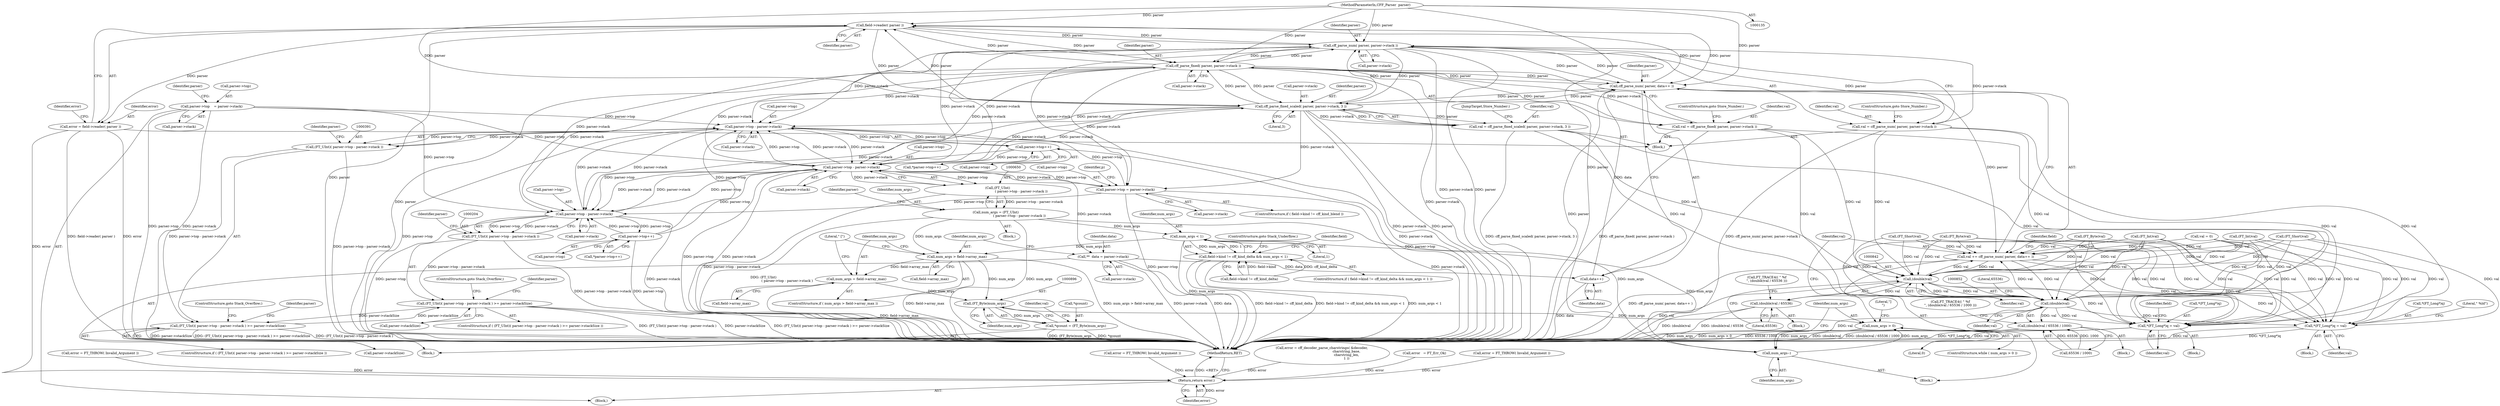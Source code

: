 digraph "1_savannah_beecf80a6deecbaf5d264d4f864451bde4fe98b8@API" {
"1000968" [label="(Call,field->reader( parser ))"];
"1000746" [label="(Call,cff_parse_num( parser, parser->stack ))"];
"1000968" [label="(Call,field->reader( parser ))"];
"1000755" [label="(Call,cff_parse_fixed( parser, parser->stack ))"];
"1000908" [label="(Call,cff_parse_num( parser, data++ ))"];
"1000764" [label="(Call,cff_parse_fixed_scaled( parser, parser->stack, 3 ))"];
"1000136" [label="(MethodParameterIn,CFF_Parser  parser)"];
"1000651" [label="(Call,parser->top - parser->stack)"];
"1000156" [label="(Call,parser->top    = parser->stack)"];
"1000981" [label="(Call,parser->top = parser->stack)"];
"1000218" [label="(Call,parser->top++)"];
"1000205" [label="(Call,parser->top - parser->stack)"];
"1000405" [label="(Call,parser->top++)"];
"1000392" [label="(Call,parser->top - parser->stack)"];
"1000910" [label="(Call,data++)"];
"1000874" [label="(Call,**  data = parser->stack)"];
"1000203" [label="(Call,(FT_UInt)( parser->top - parser->stack ))"];
"1000202" [label="(Call,(FT_UInt)( parser->top - parser->stack ) >= parser->stackSize)"];
"1000389" [label="(Call,(FT_UInt)( parser->top - parser->stack ) >= parser->stackSize)"];
"1000390" [label="(Call,(FT_UInt)( parser->top - parser->stack ))"];
"1000649" [label="(Call,(FT_UInt)\n                                             ( parser->top - parser->stack ))"];
"1000647" [label="(Call,num_args = (FT_UInt)\n                                             ( parser->top - parser->stack ))"];
"1000732" [label="(Call,num_args < 1)"];
"1000726" [label="(Call,field->kind != cff_kind_delta && num_args < 1)"];
"1000880" [label="(Call,num_args > field->array_max)"];
"1000885" [label="(Call,num_args = field->array_max)"];
"1000895" [label="(Call,(FT_Byte)num_args)"];
"1000892" [label="(Call,*qcount = (FT_Byte)num_args)"];
"1000902" [label="(Call,num_args > 0)"];
"1000960" [label="(Call,num_args--)"];
"1000753" [label="(Call,val = cff_parse_fixed( parser, parser->stack ))"];
"1000804" [label="(Call,*(FT_Long*)q = val)"];
"1000841" [label="(Call,(double)val)"];
"1000840" [label="(Call,(double)val / 65536)"];
"1000851" [label="(Call,(double)val)"];
"1000850" [label="(Call,(double)val / 65536 / 1000)"];
"1000906" [label="(Call,val += cff_parse_num( parser, data++ ))"];
"1000945" [label="(Call,*(FT_Long*)q = val)"];
"1000762" [label="(Call,val = cff_parse_fixed_scaled( parser, parser->stack, 3 ))"];
"1000966" [label="(Call,error = field->reader( parser ))"];
"1000991" [label="(Return,return error;)"];
"1000744" [label="(Call,val = cff_parse_num( parser, parser->stack ))"];
"1000841" [label="(Call,(double)val)"];
"1000764" [label="(Call,cff_parse_fixed_scaled( parser, parser->stack, 3 ))"];
"1000895" [label="(Call,(FT_Byte)num_args)"];
"1000874" [label="(Call,**  data = parser->stack)"];
"1000762" [label="(Call,val = cff_parse_fixed_scaled( parser, parser->stack, 3 ))"];
"1000769" [label="(Literal,3)"];
"1000809" [label="(Identifier,val)"];
"1000763" [label="(Identifier,val)"];
"1000971" [label="(Identifier,error)"];
"1000756" [label="(Identifier,parser)"];
"1000851" [label="(Call,(double)val)"];
"1000734" [label="(Literal,1)"];
"1000404" [label="(Call,*parser->top++)"];
"1000994" [label="(Call,error = FT_THROW( Invalid_Argument ))"];
"1000904" [label="(Literal,0)"];
"1000966" [label="(Call,error = field->reader( parser ))"];
"1000748" [label="(Call,parser->stack)"];
"1000963" [label="(Literal,\"]\n\")"];
"1000905" [label="(Block,)"];
"1000212" [label="(Call,parser->stackSize)"];
"1001000" [label="(Call,error = FT_THROW( Invalid_Argument ))"];
"1000886" [label="(Identifier,num_args)"];
"1000157" [label="(Call,parser->top)"];
"1000940" [label="(Call,(FT_Int)val)"];
"1000875" [label="(Identifier,data)"];
"1000760" [label="(ControlStructure,goto Store_Number;)"];
"1000902" [label="(Call,num_args > 0)"];
"1000804" [label="(Call,*(FT_Long*)q = val)"];
"1000882" [label="(Call,field->array_max)"];
"1000219" [label="(Call,parser->top)"];
"1000837" [label="(Call,FT_TRACE4(( \" %f\n\", (double)val / 65536 )))"];
"1000946" [label="(Call,*(FT_Long*)q)"];
"1000885" [label="(Call,num_args = field->array_max)"];
"1000860" [label="(Block,)"];
"1000755" [label="(Call,cff_parse_fixed( parser, parser->stack ))"];
"1001011" [label="(MethodReturn,RET)"];
"1000393" [label="(Call,parser->top)"];
"1000753" [label="(Call,val = cff_parse_fixed( parser, parser->stack ))"];
"1000757" [label="(Call,parser->stack)"];
"1000992" [label="(Identifier,error)"];
"1000205" [label="(Call,parser->top - parser->stack)"];
"1000649" [label="(Call,(FT_UInt)\n                                             ( parser->top - parser->stack ))"];
"1000407" [label="(Identifier,parser)"];
"1000790" [label="(Call,(FT_Short)val)"];
"1000766" [label="(Call,parser->stack)"];
"1000805" [label="(Call,*(FT_Long*)q)"];
"1000203" [label="(Call,(FT_UInt)( parser->top - parser->stack ))"];
"1000732" [label="(Call,num_args < 1)"];
"1001006" [label="(Call,error = FT_THROW( Invalid_Argument ))"];
"1000981" [label="(Call,parser->top = parser->stack)"];
"1000982" [label="(Call,parser->top)"];
"1000406" [label="(Call,parser->top)"];
"1000202" [label="(Call,(FT_UInt)( parser->top - parser->stack ) >= parser->stackSize)"];
"1000644" [label="(Block,)"];
"1000901" [label="(ControlStructure,while ( num_args > 0 ))"];
"1000770" [label="(JumpTarget,Store_Number:)"];
"1000961" [label="(Identifier,num_args)"];
"1000727" [label="(Call,field->kind != cff_kind_delta)"];
"1000945" [label="(Call,*(FT_Long*)q = val)"];
"1000910" [label="(Call,data++)"];
"1000392" [label="(Call,parser->top - parser->stack)"];
"1000389" [label="(Call,(FT_UInt)( parser->top - parser->stack ) >= parser->stackSize)"];
"1000914" [label="(Identifier,field)"];
"1000879" [label="(ControlStructure,if ( num_args > field->array_max ))"];
"1000139" [label="(Block,)"];
"1000843" [label="(Identifier,val)"];
"1000880" [label="(Call,num_args > field->array_max)"];
"1000898" [label="(Call,val = 0)"];
"1000881" [label="(Identifier,num_args)"];
"1000847" [label="(Call,FT_TRACE4(( \" %f\n\", (double)val / 65536 / 1000 )))"];
"1000662" [label="(Identifier,parser)"];
"1000853" [label="(Identifier,val)"];
"1000775" [label="(Block,)"];
"1000781" [label="(Call,(FT_Byte)val)"];
"1000891" [label="(Literal,\" [\")"];
"1000647" [label="(Call,num_args = (FT_UInt)\n                                             ( parser->top - parser->stack ))"];
"1000213" [label="(Identifier,parser)"];
"1000751" [label="(ControlStructure,goto Store_Number;)"];
"1000907" [label="(Identifier,val)"];
"1000897" [label="(Identifier,num_args)"];
"1000906" [label="(Call,val += cff_parse_num( parser, data++ ))"];
"1000967" [label="(Identifier,error)"];
"1000745" [label="(Identifier,val)"];
"1000991" [label="(Return,return error;)"];
"1000400" [label="(Identifier,parser)"];
"1000215" [label="(ControlStructure,goto Stack_Overflow;)"];
"1000909" [label="(Identifier,parser)"];
"1000651" [label="(Call,parser->top - parser->stack)"];
"1000975" [label="(ControlStructure,if ( field->kind != cff_kind_blend ))"];
"1000652" [label="(Call,parser->top)"];
"1000899" [label="(Identifier,val)"];
"1000968" [label="(Call,field->reader( parser ))"];
"1000217" [label="(Call,*parser->top++)"];
"1000876" [label="(Call,parser->stack)"];
"1000893" [label="(Call,*qcount)"];
"1000220" [label="(Identifier,parser)"];
"1000201" [label="(ControlStructure,if ( (FT_UInt)( parser->top - parser->stack ) >= parser->stackSize ))"];
"1000733" [label="(Identifier,num_args)"];
"1000725" [label="(ControlStructure,if ( field->kind != cff_kind_delta && num_args < 1 ))"];
"1000399" [label="(Call,parser->stackSize)"];
"1000390" [label="(Call,(FT_UInt)( parser->top - parser->stack ))"];
"1000855" [label="(Literal,65536)"];
"1000746" [label="(Call,cff_parse_num( parser, parser->stack ))"];
"1000165" [label="(Identifier,parser)"];
"1000655" [label="(Call,parser->stack)"];
"1000953" [label="(Literal,\" %ld\")"];
"1000648" [label="(Identifier,num_args)"];
"1000850" [label="(Call,(double)val / 65536 / 1000)"];
"1000726" [label="(Call,field->kind != cff_kind_delta && num_args < 1)"];
"1000747" [label="(Identifier,parser)"];
"1000985" [label="(Call,parser->stack)"];
"1000388" [label="(ControlStructure,if ( (FT_UInt)( parser->top - parser->stack ) >= parser->stackSize ))"];
"1000218" [label="(Call,parser->top++)"];
"1000854" [label="(Call,65536 / 1000)"];
"1000206" [label="(Call,parser->top)"];
"1000160" [label="(Call,parser->stack)"];
"1000735" [label="(ControlStructure,goto Stack_Underflow;)"];
"1000960" [label="(Call,num_args--)"];
"1000838" [label="(Block,)"];
"1000754" [label="(Identifier,val)"];
"1000765" [label="(Identifier,parser)"];
"1000969" [label="(Identifier,parser)"];
"1000361" [label="(Call,error = cff_decoder_parse_charstrings( &decoder,\n                                               charstring_base,\n                                               charstring_len,\n                                               1 ))"];
"1000209" [label="(Call,parser->stack)"];
"1000916" [label="(Block,)"];
"1000738" [label="(Identifier,field)"];
"1000908" [label="(Call,cff_parse_num( parser, data++ ))"];
"1000136" [label="(MethodParameterIn,CFF_Parser  parser)"];
"1000844" [label="(Literal,65536)"];
"1000799" [label="(Call,(FT_Int)val)"];
"1000887" [label="(Call,field->array_max)"];
"1000840" [label="(Call,(double)val / 65536)"];
"1000848" [label="(Block,)"];
"1000396" [label="(Call,parser->stack)"];
"1000744" [label="(Call,val = cff_parse_num( parser, parser->stack ))"];
"1000402" [label="(ControlStructure,goto Stack_Overflow;)"];
"1000931" [label="(Call,(FT_Short)val)"];
"1000950" [label="(Identifier,val)"];
"1000989" [label="(Identifier,p)"];
"1000156" [label="(Call,parser->top    = parser->stack)"];
"1000911" [label="(Identifier,data)"];
"1000812" [label="(Identifier,field)"];
"1000922" [label="(Call,(FT_Byte)val)"];
"1000405" [label="(Call,parser->top++)"];
"1000892" [label="(Call,*qcount = (FT_Byte)num_args)"];
"1000740" [label="(Block,)"];
"1000903" [label="(Identifier,num_args)"];
"1000145" [label="(Call,error   = FT_Err_Ok)"];
"1000968" -> "1000966"  [label="AST: "];
"1000968" -> "1000969"  [label="CFG: "];
"1000969" -> "1000968"  [label="AST: "];
"1000966" -> "1000968"  [label="CFG: "];
"1000968" -> "1001011"  [label="DDG: parser"];
"1000968" -> "1000746"  [label="DDG: parser"];
"1000968" -> "1000755"  [label="DDG: parser"];
"1000968" -> "1000764"  [label="DDG: parser"];
"1000968" -> "1000908"  [label="DDG: parser"];
"1000968" -> "1000966"  [label="DDG: parser"];
"1000746" -> "1000968"  [label="DDG: parser"];
"1000755" -> "1000968"  [label="DDG: parser"];
"1000908" -> "1000968"  [label="DDG: parser"];
"1000764" -> "1000968"  [label="DDG: parser"];
"1000136" -> "1000968"  [label="DDG: parser"];
"1000746" -> "1000744"  [label="AST: "];
"1000746" -> "1000748"  [label="CFG: "];
"1000747" -> "1000746"  [label="AST: "];
"1000748" -> "1000746"  [label="AST: "];
"1000744" -> "1000746"  [label="CFG: "];
"1000746" -> "1001011"  [label="DDG: parser->stack"];
"1000746" -> "1001011"  [label="DDG: parser"];
"1000746" -> "1000205"  [label="DDG: parser->stack"];
"1000746" -> "1000392"  [label="DDG: parser->stack"];
"1000746" -> "1000651"  [label="DDG: parser->stack"];
"1000746" -> "1000744"  [label="DDG: parser"];
"1000746" -> "1000744"  [label="DDG: parser->stack"];
"1000755" -> "1000746"  [label="DDG: parser"];
"1000908" -> "1000746"  [label="DDG: parser"];
"1000764" -> "1000746"  [label="DDG: parser"];
"1000136" -> "1000746"  [label="DDG: parser"];
"1000651" -> "1000746"  [label="DDG: parser->stack"];
"1000746" -> "1000755"  [label="DDG: parser"];
"1000746" -> "1000764"  [label="DDG: parser"];
"1000746" -> "1000908"  [label="DDG: parser"];
"1000746" -> "1000981"  [label="DDG: parser->stack"];
"1000755" -> "1000753"  [label="AST: "];
"1000755" -> "1000757"  [label="CFG: "];
"1000756" -> "1000755"  [label="AST: "];
"1000757" -> "1000755"  [label="AST: "];
"1000753" -> "1000755"  [label="CFG: "];
"1000755" -> "1001011"  [label="DDG: parser->stack"];
"1000755" -> "1001011"  [label="DDG: parser"];
"1000755" -> "1000205"  [label="DDG: parser->stack"];
"1000755" -> "1000392"  [label="DDG: parser->stack"];
"1000755" -> "1000651"  [label="DDG: parser->stack"];
"1000755" -> "1000753"  [label="DDG: parser"];
"1000755" -> "1000753"  [label="DDG: parser->stack"];
"1000908" -> "1000755"  [label="DDG: parser"];
"1000764" -> "1000755"  [label="DDG: parser"];
"1000136" -> "1000755"  [label="DDG: parser"];
"1000651" -> "1000755"  [label="DDG: parser->stack"];
"1000755" -> "1000764"  [label="DDG: parser"];
"1000755" -> "1000908"  [label="DDG: parser"];
"1000755" -> "1000981"  [label="DDG: parser->stack"];
"1000908" -> "1000906"  [label="AST: "];
"1000908" -> "1000910"  [label="CFG: "];
"1000909" -> "1000908"  [label="AST: "];
"1000910" -> "1000908"  [label="AST: "];
"1000906" -> "1000908"  [label="CFG: "];
"1000908" -> "1001011"  [label="DDG: parser"];
"1000908" -> "1000764"  [label="DDG: parser"];
"1000908" -> "1000906"  [label="DDG: parser"];
"1000764" -> "1000908"  [label="DDG: parser"];
"1000136" -> "1000908"  [label="DDG: parser"];
"1000910" -> "1000908"  [label="DDG: data"];
"1000764" -> "1000762"  [label="AST: "];
"1000764" -> "1000769"  [label="CFG: "];
"1000765" -> "1000764"  [label="AST: "];
"1000766" -> "1000764"  [label="AST: "];
"1000769" -> "1000764"  [label="AST: "];
"1000762" -> "1000764"  [label="CFG: "];
"1000764" -> "1001011"  [label="DDG: parser->stack"];
"1000764" -> "1001011"  [label="DDG: parser"];
"1000764" -> "1000205"  [label="DDG: parser->stack"];
"1000764" -> "1000392"  [label="DDG: parser->stack"];
"1000764" -> "1000651"  [label="DDG: parser->stack"];
"1000764" -> "1000762"  [label="DDG: parser"];
"1000764" -> "1000762"  [label="DDG: parser->stack"];
"1000764" -> "1000762"  [label="DDG: 3"];
"1000136" -> "1000764"  [label="DDG: parser"];
"1000651" -> "1000764"  [label="DDG: parser->stack"];
"1000764" -> "1000981"  [label="DDG: parser->stack"];
"1000136" -> "1000135"  [label="AST: "];
"1000136" -> "1001011"  [label="DDG: parser"];
"1000651" -> "1000649"  [label="AST: "];
"1000651" -> "1000655"  [label="CFG: "];
"1000652" -> "1000651"  [label="AST: "];
"1000655" -> "1000651"  [label="AST: "];
"1000649" -> "1000651"  [label="CFG: "];
"1000651" -> "1001011"  [label="DDG: parser->stack"];
"1000651" -> "1001011"  [label="DDG: parser->top"];
"1000651" -> "1000205"  [label="DDG: parser->top"];
"1000651" -> "1000205"  [label="DDG: parser->stack"];
"1000651" -> "1000392"  [label="DDG: parser->top"];
"1000651" -> "1000392"  [label="DDG: parser->stack"];
"1000651" -> "1000649"  [label="DDG: parser->top"];
"1000651" -> "1000649"  [label="DDG: parser->stack"];
"1000156" -> "1000651"  [label="DDG: parser->top"];
"1000981" -> "1000651"  [label="DDG: parser->top"];
"1000218" -> "1000651"  [label="DDG: parser->top"];
"1000405" -> "1000651"  [label="DDG: parser->top"];
"1000392" -> "1000651"  [label="DDG: parser->stack"];
"1000205" -> "1000651"  [label="DDG: parser->stack"];
"1000651" -> "1000874"  [label="DDG: parser->stack"];
"1000651" -> "1000981"  [label="DDG: parser->stack"];
"1000156" -> "1000139"  [label="AST: "];
"1000156" -> "1000160"  [label="CFG: "];
"1000157" -> "1000156"  [label="AST: "];
"1000160" -> "1000156"  [label="AST: "];
"1000165" -> "1000156"  [label="CFG: "];
"1000156" -> "1001011"  [label="DDG: parser->top"];
"1000156" -> "1001011"  [label="DDG: parser->stack"];
"1000156" -> "1000205"  [label="DDG: parser->top"];
"1000156" -> "1000392"  [label="DDG: parser->top"];
"1000981" -> "1000975"  [label="AST: "];
"1000981" -> "1000985"  [label="CFG: "];
"1000982" -> "1000981"  [label="AST: "];
"1000985" -> "1000981"  [label="AST: "];
"1000989" -> "1000981"  [label="CFG: "];
"1000981" -> "1001011"  [label="DDG: parser->top"];
"1000981" -> "1001011"  [label="DDG: parser->stack"];
"1000981" -> "1000205"  [label="DDG: parser->top"];
"1000981" -> "1000392"  [label="DDG: parser->top"];
"1000218" -> "1000217"  [label="AST: "];
"1000218" -> "1000219"  [label="CFG: "];
"1000219" -> "1000218"  [label="AST: "];
"1000217" -> "1000218"  [label="CFG: "];
"1000218" -> "1001011"  [label="DDG: parser->top"];
"1000218" -> "1000205"  [label="DDG: parser->top"];
"1000205" -> "1000218"  [label="DDG: parser->top"];
"1000218" -> "1000392"  [label="DDG: parser->top"];
"1000205" -> "1000203"  [label="AST: "];
"1000205" -> "1000209"  [label="CFG: "];
"1000206" -> "1000205"  [label="AST: "];
"1000209" -> "1000205"  [label="AST: "];
"1000203" -> "1000205"  [label="CFG: "];
"1000205" -> "1001011"  [label="DDG: parser->stack"];
"1000205" -> "1001011"  [label="DDG: parser->top"];
"1000205" -> "1000203"  [label="DDG: parser->top"];
"1000205" -> "1000203"  [label="DDG: parser->stack"];
"1000405" -> "1000205"  [label="DDG: parser->top"];
"1000392" -> "1000205"  [label="DDG: parser->stack"];
"1000205" -> "1000392"  [label="DDG: parser->stack"];
"1000405" -> "1000404"  [label="AST: "];
"1000405" -> "1000406"  [label="CFG: "];
"1000406" -> "1000405"  [label="AST: "];
"1000404" -> "1000405"  [label="CFG: "];
"1000405" -> "1001011"  [label="DDG: parser->top"];
"1000405" -> "1000392"  [label="DDG: parser->top"];
"1000392" -> "1000405"  [label="DDG: parser->top"];
"1000392" -> "1000390"  [label="AST: "];
"1000392" -> "1000396"  [label="CFG: "];
"1000393" -> "1000392"  [label="AST: "];
"1000396" -> "1000392"  [label="AST: "];
"1000390" -> "1000392"  [label="CFG: "];
"1000392" -> "1001011"  [label="DDG: parser->stack"];
"1000392" -> "1001011"  [label="DDG: parser->top"];
"1000392" -> "1000390"  [label="DDG: parser->top"];
"1000392" -> "1000390"  [label="DDG: parser->stack"];
"1000910" -> "1000911"  [label="CFG: "];
"1000911" -> "1000910"  [label="AST: "];
"1000910" -> "1001011"  [label="DDG: data"];
"1000874" -> "1000910"  [label="DDG: data"];
"1000874" -> "1000860"  [label="AST: "];
"1000874" -> "1000876"  [label="CFG: "];
"1000875" -> "1000874"  [label="AST: "];
"1000876" -> "1000874"  [label="AST: "];
"1000881" -> "1000874"  [label="CFG: "];
"1000874" -> "1001011"  [label="DDG: parser->stack"];
"1000874" -> "1001011"  [label="DDG: data"];
"1000203" -> "1000202"  [label="AST: "];
"1000204" -> "1000203"  [label="AST: "];
"1000213" -> "1000203"  [label="CFG: "];
"1000203" -> "1001011"  [label="DDG: parser->top - parser->stack"];
"1000203" -> "1000202"  [label="DDG: parser->top - parser->stack"];
"1000202" -> "1000201"  [label="AST: "];
"1000202" -> "1000212"  [label="CFG: "];
"1000212" -> "1000202"  [label="AST: "];
"1000215" -> "1000202"  [label="CFG: "];
"1000220" -> "1000202"  [label="CFG: "];
"1000202" -> "1001011"  [label="DDG: (FT_UInt)( parser->top - parser->stack )"];
"1000202" -> "1001011"  [label="DDG: parser->stackSize"];
"1000202" -> "1001011"  [label="DDG: (FT_UInt)( parser->top - parser->stack ) >= parser->stackSize"];
"1000389" -> "1000202"  [label="DDG: parser->stackSize"];
"1000202" -> "1000389"  [label="DDG: parser->stackSize"];
"1000389" -> "1000388"  [label="AST: "];
"1000389" -> "1000399"  [label="CFG: "];
"1000390" -> "1000389"  [label="AST: "];
"1000399" -> "1000389"  [label="AST: "];
"1000402" -> "1000389"  [label="CFG: "];
"1000407" -> "1000389"  [label="CFG: "];
"1000389" -> "1001011"  [label="DDG: (FT_UInt)( parser->top - parser->stack ) >= parser->stackSize"];
"1000389" -> "1001011"  [label="DDG: (FT_UInt)( parser->top - parser->stack )"];
"1000389" -> "1001011"  [label="DDG: parser->stackSize"];
"1000390" -> "1000389"  [label="DDG: parser->top - parser->stack"];
"1000391" -> "1000390"  [label="AST: "];
"1000400" -> "1000390"  [label="CFG: "];
"1000390" -> "1001011"  [label="DDG: parser->top - parser->stack"];
"1000649" -> "1000647"  [label="AST: "];
"1000650" -> "1000649"  [label="AST: "];
"1000647" -> "1000649"  [label="CFG: "];
"1000649" -> "1001011"  [label="DDG: parser->top - parser->stack"];
"1000649" -> "1000647"  [label="DDG: parser->top - parser->stack"];
"1000647" -> "1000644"  [label="AST: "];
"1000648" -> "1000647"  [label="AST: "];
"1000662" -> "1000647"  [label="CFG: "];
"1000647" -> "1001011"  [label="DDG: num_args"];
"1000647" -> "1001011"  [label="DDG: (FT_UInt)\n                                             ( parser->top - parser->stack )"];
"1000647" -> "1000732"  [label="DDG: num_args"];
"1000647" -> "1000880"  [label="DDG: num_args"];
"1000647" -> "1000960"  [label="DDG: num_args"];
"1000732" -> "1000726"  [label="AST: "];
"1000732" -> "1000734"  [label="CFG: "];
"1000733" -> "1000732"  [label="AST: "];
"1000734" -> "1000732"  [label="AST: "];
"1000726" -> "1000732"  [label="CFG: "];
"1000732" -> "1001011"  [label="DDG: num_args"];
"1000732" -> "1000726"  [label="DDG: num_args"];
"1000732" -> "1000726"  [label="DDG: 1"];
"1000732" -> "1000880"  [label="DDG: num_args"];
"1000732" -> "1000960"  [label="DDG: num_args"];
"1000726" -> "1000725"  [label="AST: "];
"1000726" -> "1000727"  [label="CFG: "];
"1000727" -> "1000726"  [label="AST: "];
"1000735" -> "1000726"  [label="CFG: "];
"1000738" -> "1000726"  [label="CFG: "];
"1000726" -> "1001011"  [label="DDG: field->kind != cff_kind_delta"];
"1000726" -> "1001011"  [label="DDG: field->kind != cff_kind_delta && num_args < 1"];
"1000726" -> "1001011"  [label="DDG: num_args < 1"];
"1000727" -> "1000726"  [label="DDG: field->kind"];
"1000727" -> "1000726"  [label="DDG: cff_kind_delta"];
"1000880" -> "1000879"  [label="AST: "];
"1000880" -> "1000882"  [label="CFG: "];
"1000881" -> "1000880"  [label="AST: "];
"1000882" -> "1000880"  [label="AST: "];
"1000886" -> "1000880"  [label="CFG: "];
"1000891" -> "1000880"  [label="CFG: "];
"1000880" -> "1001011"  [label="DDG: field->array_max"];
"1000880" -> "1001011"  [label="DDG: num_args > field->array_max"];
"1000880" -> "1000885"  [label="DDG: field->array_max"];
"1000880" -> "1000895"  [label="DDG: num_args"];
"1000885" -> "1000879"  [label="AST: "];
"1000885" -> "1000887"  [label="CFG: "];
"1000886" -> "1000885"  [label="AST: "];
"1000887" -> "1000885"  [label="AST: "];
"1000891" -> "1000885"  [label="CFG: "];
"1000885" -> "1001011"  [label="DDG: field->array_max"];
"1000885" -> "1000895"  [label="DDG: num_args"];
"1000895" -> "1000892"  [label="AST: "];
"1000895" -> "1000897"  [label="CFG: "];
"1000896" -> "1000895"  [label="AST: "];
"1000897" -> "1000895"  [label="AST: "];
"1000892" -> "1000895"  [label="CFG: "];
"1000895" -> "1000892"  [label="DDG: num_args"];
"1000895" -> "1000902"  [label="DDG: num_args"];
"1000892" -> "1000860"  [label="AST: "];
"1000893" -> "1000892"  [label="AST: "];
"1000899" -> "1000892"  [label="CFG: "];
"1000892" -> "1001011"  [label="DDG: *qcount"];
"1000892" -> "1001011"  [label="DDG: (FT_Byte)num_args"];
"1000902" -> "1000901"  [label="AST: "];
"1000902" -> "1000904"  [label="CFG: "];
"1000903" -> "1000902"  [label="AST: "];
"1000904" -> "1000902"  [label="AST: "];
"1000907" -> "1000902"  [label="CFG: "];
"1000963" -> "1000902"  [label="CFG: "];
"1000902" -> "1001011"  [label="DDG: num_args"];
"1000902" -> "1001011"  [label="DDG: num_args > 0"];
"1000960" -> "1000902"  [label="DDG: num_args"];
"1000902" -> "1000960"  [label="DDG: num_args"];
"1000960" -> "1000905"  [label="AST: "];
"1000960" -> "1000961"  [label="CFG: "];
"1000961" -> "1000960"  [label="AST: "];
"1000903" -> "1000960"  [label="CFG: "];
"1000753" -> "1000740"  [label="AST: "];
"1000754" -> "1000753"  [label="AST: "];
"1000760" -> "1000753"  [label="CFG: "];
"1000753" -> "1001011"  [label="DDG: cff_parse_fixed( parser, parser->stack )"];
"1000753" -> "1000804"  [label="DDG: val"];
"1000753" -> "1000841"  [label="DDG: val"];
"1000753" -> "1000851"  [label="DDG: val"];
"1000804" -> "1000775"  [label="AST: "];
"1000804" -> "1000809"  [label="CFG: "];
"1000805" -> "1000804"  [label="AST: "];
"1000809" -> "1000804"  [label="AST: "];
"1000812" -> "1000804"  [label="CFG: "];
"1000804" -> "1001011"  [label="DDG: *(FT_Long*)q"];
"1000804" -> "1001011"  [label="DDG: val"];
"1000851" -> "1000804"  [label="DDG: val"];
"1000744" -> "1000804"  [label="DDG: val"];
"1000931" -> "1000804"  [label="DDG: val"];
"1000762" -> "1000804"  [label="DDG: val"];
"1000799" -> "1000804"  [label="DDG: val"];
"1000922" -> "1000804"  [label="DDG: val"];
"1000790" -> "1000804"  [label="DDG: val"];
"1000841" -> "1000804"  [label="DDG: val"];
"1000898" -> "1000804"  [label="DDG: val"];
"1000940" -> "1000804"  [label="DDG: val"];
"1000781" -> "1000804"  [label="DDG: val"];
"1000906" -> "1000804"  [label="DDG: val"];
"1000841" -> "1000840"  [label="AST: "];
"1000841" -> "1000843"  [label="CFG: "];
"1000842" -> "1000841"  [label="AST: "];
"1000843" -> "1000841"  [label="AST: "];
"1000844" -> "1000841"  [label="CFG: "];
"1000841" -> "1001011"  [label="DDG: val"];
"1000841" -> "1000840"  [label="DDG: val"];
"1000790" -> "1000841"  [label="DDG: val"];
"1000851" -> "1000841"  [label="DDG: val"];
"1000931" -> "1000841"  [label="DDG: val"];
"1000799" -> "1000841"  [label="DDG: val"];
"1000922" -> "1000841"  [label="DDG: val"];
"1000898" -> "1000841"  [label="DDG: val"];
"1000940" -> "1000841"  [label="DDG: val"];
"1000781" -> "1000841"  [label="DDG: val"];
"1000906" -> "1000841"  [label="DDG: val"];
"1000744" -> "1000841"  [label="DDG: val"];
"1000762" -> "1000841"  [label="DDG: val"];
"1000841" -> "1000851"  [label="DDG: val"];
"1000841" -> "1000906"  [label="DDG: val"];
"1000841" -> "1000945"  [label="DDG: val"];
"1000840" -> "1000838"  [label="AST: "];
"1000840" -> "1000844"  [label="CFG: "];
"1000844" -> "1000840"  [label="AST: "];
"1000837" -> "1000840"  [label="CFG: "];
"1000840" -> "1001011"  [label="DDG: (double)val / 65536"];
"1000840" -> "1001011"  [label="DDG: (double)val"];
"1000851" -> "1000850"  [label="AST: "];
"1000851" -> "1000853"  [label="CFG: "];
"1000852" -> "1000851"  [label="AST: "];
"1000853" -> "1000851"  [label="AST: "];
"1000855" -> "1000851"  [label="CFG: "];
"1000851" -> "1001011"  [label="DDG: val"];
"1000851" -> "1000850"  [label="DDG: val"];
"1000790" -> "1000851"  [label="DDG: val"];
"1000931" -> "1000851"  [label="DDG: val"];
"1000799" -> "1000851"  [label="DDG: val"];
"1000922" -> "1000851"  [label="DDG: val"];
"1000898" -> "1000851"  [label="DDG: val"];
"1000940" -> "1000851"  [label="DDG: val"];
"1000781" -> "1000851"  [label="DDG: val"];
"1000906" -> "1000851"  [label="DDG: val"];
"1000744" -> "1000851"  [label="DDG: val"];
"1000762" -> "1000851"  [label="DDG: val"];
"1000851" -> "1000906"  [label="DDG: val"];
"1000851" -> "1000945"  [label="DDG: val"];
"1000850" -> "1000848"  [label="AST: "];
"1000850" -> "1000854"  [label="CFG: "];
"1000854" -> "1000850"  [label="AST: "];
"1000847" -> "1000850"  [label="CFG: "];
"1000850" -> "1001011"  [label="DDG: (double)val"];
"1000850" -> "1001011"  [label="DDG: (double)val / 65536 / 1000"];
"1000850" -> "1001011"  [label="DDG: 65536 / 1000"];
"1000854" -> "1000850"  [label="DDG: 65536"];
"1000854" -> "1000850"  [label="DDG: 1000"];
"1000906" -> "1000905"  [label="AST: "];
"1000907" -> "1000906"  [label="AST: "];
"1000914" -> "1000906"  [label="CFG: "];
"1000906" -> "1001011"  [label="DDG: cff_parse_num( parser, data++ )"];
"1000898" -> "1000906"  [label="DDG: val"];
"1000940" -> "1000906"  [label="DDG: val"];
"1000931" -> "1000906"  [label="DDG: val"];
"1000922" -> "1000906"  [label="DDG: val"];
"1000790" -> "1000906"  [label="DDG: val"];
"1000799" -> "1000906"  [label="DDG: val"];
"1000781" -> "1000906"  [label="DDG: val"];
"1000906" -> "1000945"  [label="DDG: val"];
"1000945" -> "1000916"  [label="AST: "];
"1000945" -> "1000950"  [label="CFG: "];
"1000946" -> "1000945"  [label="AST: "];
"1000950" -> "1000945"  [label="AST: "];
"1000953" -> "1000945"  [label="CFG: "];
"1000945" -> "1001011"  [label="DDG: val"];
"1000945" -> "1001011"  [label="DDG: *(FT_Long*)q"];
"1000790" -> "1000945"  [label="DDG: val"];
"1000931" -> "1000945"  [label="DDG: val"];
"1000799" -> "1000945"  [label="DDG: val"];
"1000922" -> "1000945"  [label="DDG: val"];
"1000898" -> "1000945"  [label="DDG: val"];
"1000940" -> "1000945"  [label="DDG: val"];
"1000781" -> "1000945"  [label="DDG: val"];
"1000762" -> "1000740"  [label="AST: "];
"1000763" -> "1000762"  [label="AST: "];
"1000770" -> "1000762"  [label="CFG: "];
"1000762" -> "1001011"  [label="DDG: cff_parse_fixed_scaled( parser, parser->stack, 3 )"];
"1000966" -> "1000740"  [label="AST: "];
"1000967" -> "1000966"  [label="AST: "];
"1000971" -> "1000966"  [label="CFG: "];
"1000966" -> "1001011"  [label="DDG: error"];
"1000966" -> "1001011"  [label="DDG: field->reader( parser )"];
"1000966" -> "1000991"  [label="DDG: error"];
"1000991" -> "1000139"  [label="AST: "];
"1000991" -> "1000992"  [label="CFG: "];
"1000992" -> "1000991"  [label="AST: "];
"1001011" -> "1000991"  [label="CFG: "];
"1000991" -> "1001011"  [label="DDG: <RET>"];
"1000992" -> "1000991"  [label="DDG: error"];
"1001006" -> "1000991"  [label="DDG: error"];
"1001000" -> "1000991"  [label="DDG: error"];
"1000145" -> "1000991"  [label="DDG: error"];
"1000994" -> "1000991"  [label="DDG: error"];
"1000361" -> "1000991"  [label="DDG: error"];
"1000744" -> "1000740"  [label="AST: "];
"1000745" -> "1000744"  [label="AST: "];
"1000751" -> "1000744"  [label="CFG: "];
"1000744" -> "1001011"  [label="DDG: cff_parse_num( parser, parser->stack )"];
}
